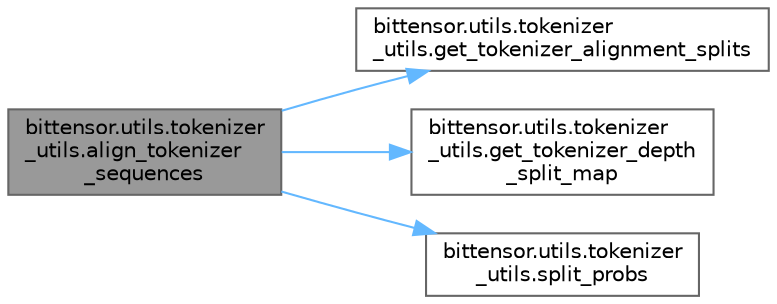 digraph "bittensor.utils.tokenizer_utils.align_tokenizer_sequences"
{
 // LATEX_PDF_SIZE
  bgcolor="transparent";
  edge [fontname=Helvetica,fontsize=10,labelfontname=Helvetica,labelfontsize=10];
  node [fontname=Helvetica,fontsize=10,shape=box,height=0.2,width=0.4];
  rankdir="LR";
  Node1 [label="bittensor.utils.tokenizer\l_utils.align_tokenizer\l_sequences",height=0.2,width=0.4,color="gray40", fillcolor="grey60", style="filled", fontcolor="black",tooltip=" "];
  Node1 -> Node2 [color="steelblue1",style="solid"];
  Node2 [label="bittensor.utils.tokenizer\l_utils.get_tokenizer_alignment_splits",height=0.2,width=0.4,color="grey40", fillcolor="white", style="filled",URL="$namespacebittensor_1_1utils_1_1tokenizer__utils.html#a31406026136d3c9b3ec5469bd1e0c0f7",tooltip=" "];
  Node1 -> Node3 [color="steelblue1",style="solid"];
  Node3 [label="bittensor.utils.tokenizer\l_utils.get_tokenizer_depth\l_split_map",height=0.2,width=0.4,color="grey40", fillcolor="white", style="filled",URL="$namespacebittensor_1_1utils_1_1tokenizer__utils.html#af76d2962aae10ddc4826d5f349fd9051",tooltip=" "];
  Node1 -> Node4 [color="steelblue1",style="solid"];
  Node4 [label="bittensor.utils.tokenizer\l_utils.split_probs",height=0.2,width=0.4,color="grey40", fillcolor="white", style="filled",URL="$namespacebittensor_1_1utils_1_1tokenizer__utils.html#af3a7513c8021247073b9f0f68d3e751a",tooltip=" "];
}
